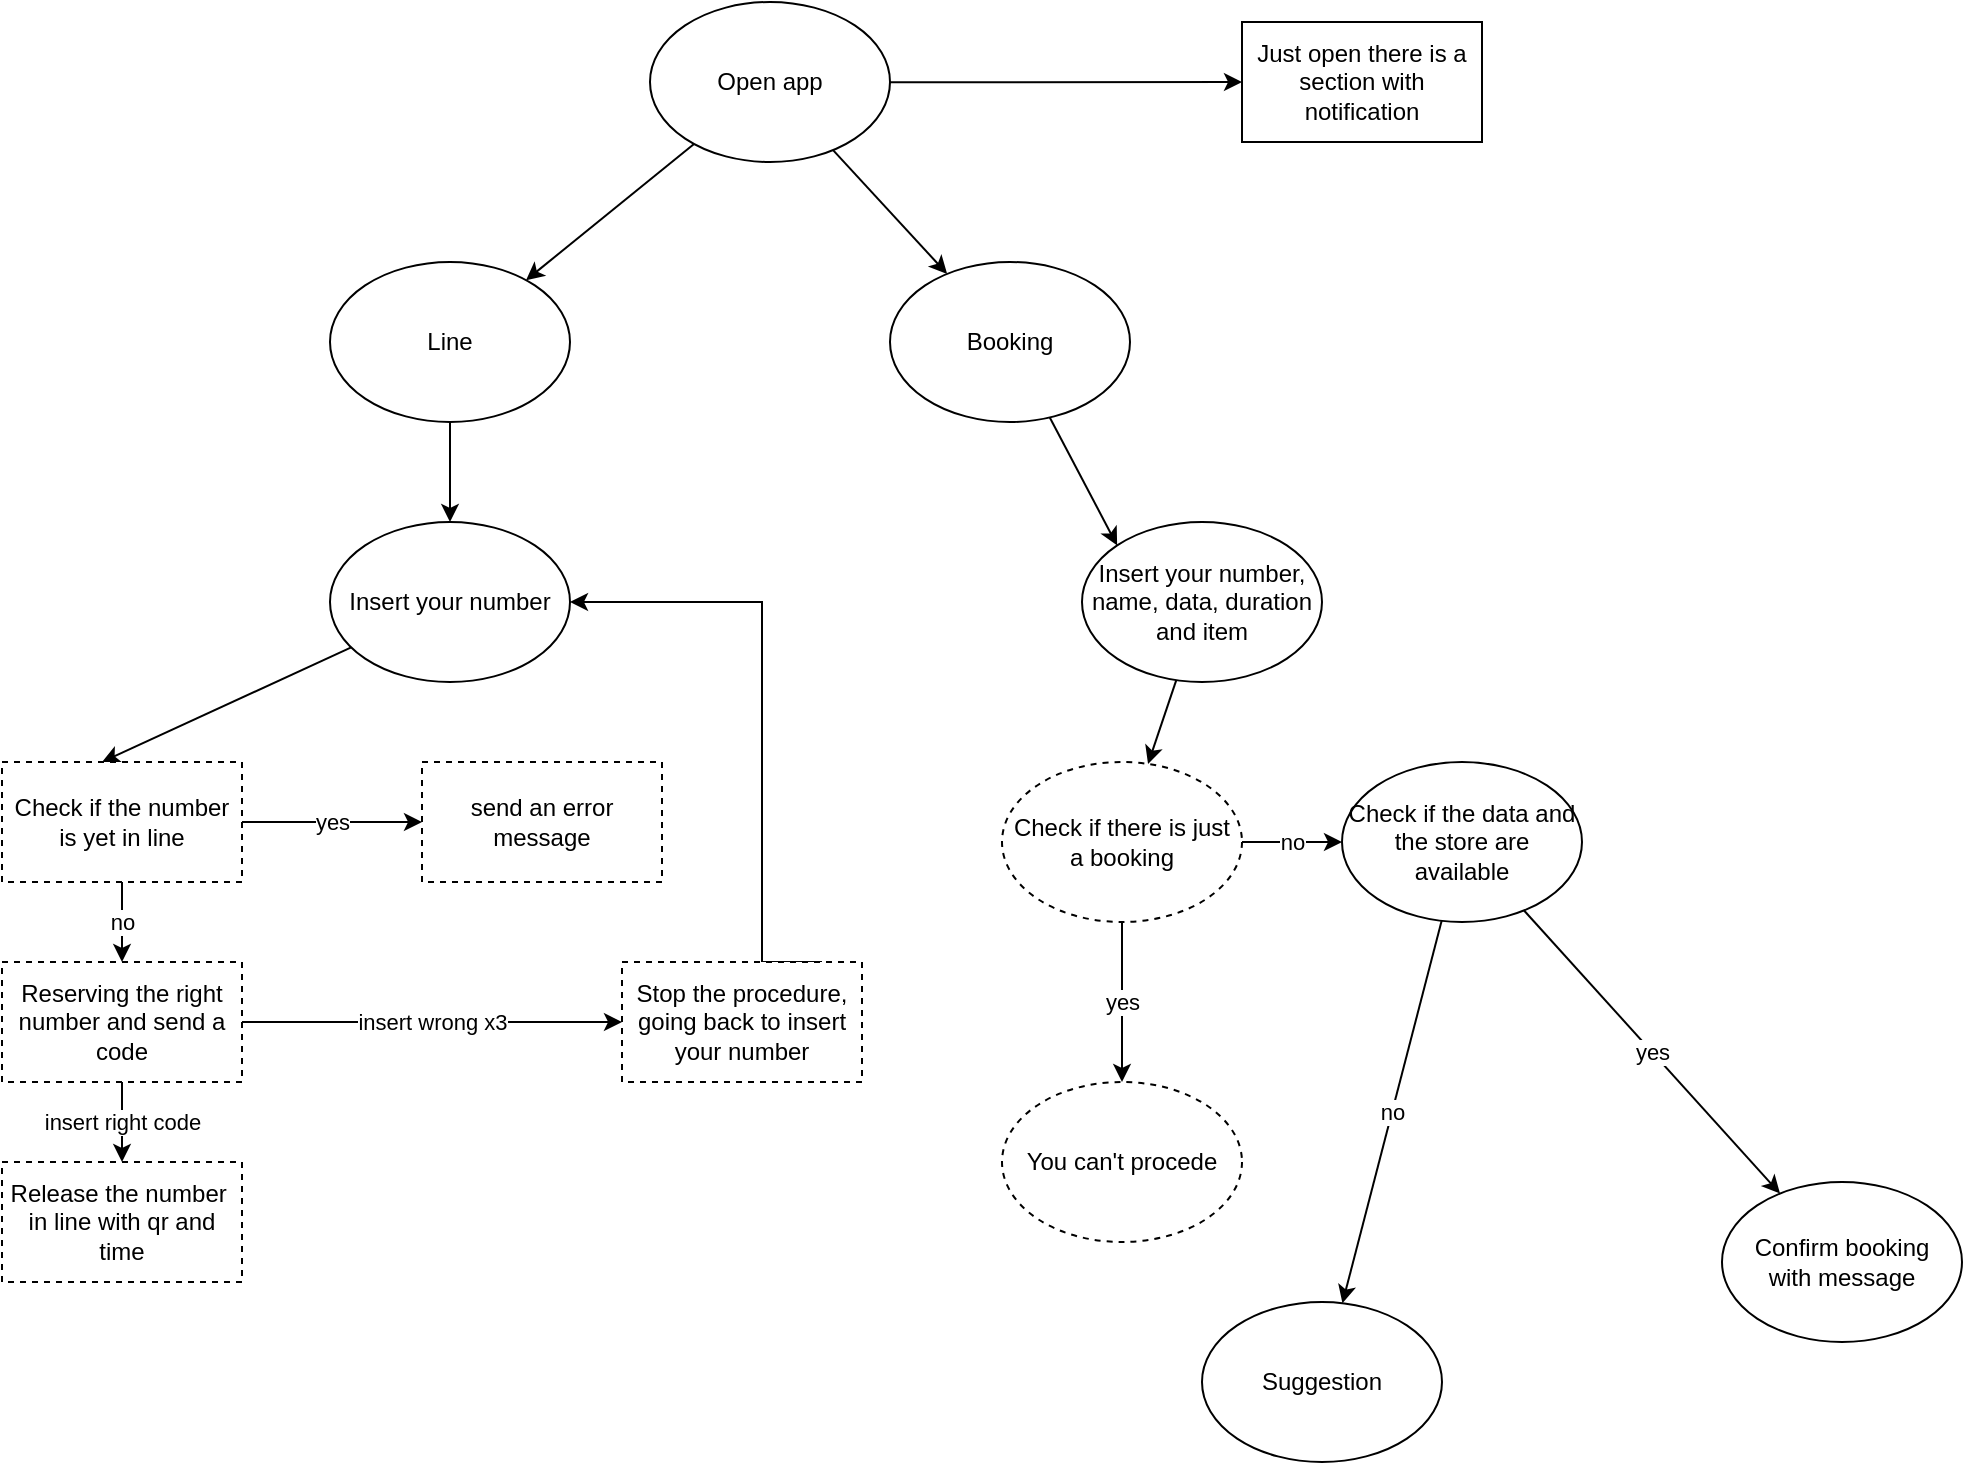 <mxfile version="13.10.4" type="device"><diagram id="RvVQH7C1Fc0LgzGTHHIh" name="Page-1"><mxGraphModel dx="1483" dy="829" grid="1" gridSize="10" guides="1" tooltips="1" connect="1" arrows="1" fold="1" page="1" pageScale="1" pageWidth="827" pageHeight="1169" math="0" shadow="0"><root><mxCell id="0"/><mxCell id="1" parent="0"/><mxCell id="eRrBEsLwTz9tnNLdm6M0-3" style="rounded=0;orthogonalLoop=1;jettySize=auto;html=1;" edge="1" parent="1" source="acO-WZQfBgU0pAjx9Onm-1" target="acO-WZQfBgU0pAjx9Onm-2"><mxGeometry relative="1" as="geometry"/></mxCell><mxCell id="eRrBEsLwTz9tnNLdm6M0-4" style="edgeStyle=none;rounded=0;orthogonalLoop=1;jettySize=auto;html=1;" edge="1" parent="1" source="acO-WZQfBgU0pAjx9Onm-1" target="eRrBEsLwTz9tnNLdm6M0-1"><mxGeometry relative="1" as="geometry"/></mxCell><mxCell id="eRrBEsLwTz9tnNLdm6M0-39" style="edgeStyle=none;rounded=0;orthogonalLoop=1;jettySize=auto;html=1;" edge="1" parent="1" source="acO-WZQfBgU0pAjx9Onm-1" target="eRrBEsLwTz9tnNLdm6M0-40"><mxGeometry relative="1" as="geometry"><mxPoint x="710" y="60" as="targetPoint"/></mxGeometry></mxCell><mxCell id="acO-WZQfBgU0pAjx9Onm-1" value="Open app" style="ellipse;whiteSpace=wrap;html=1;" parent="1" vertex="1"><mxGeometry x="354" y="20" width="120" height="80" as="geometry"/></mxCell><mxCell id="eRrBEsLwTz9tnNLdm6M0-7" style="edgeStyle=none;rounded=0;orthogonalLoop=1;jettySize=auto;html=1;" edge="1" parent="1" source="acO-WZQfBgU0pAjx9Onm-2" target="eRrBEsLwTz9tnNLdm6M0-5"><mxGeometry relative="1" as="geometry"/></mxCell><mxCell id="acO-WZQfBgU0pAjx9Onm-2" value="Line" style="ellipse;whiteSpace=wrap;html=1;" parent="1" vertex="1"><mxGeometry x="194" y="150" width="120" height="80" as="geometry"/></mxCell><mxCell id="eRrBEsLwTz9tnNLdm6M0-23" style="rounded=0;orthogonalLoop=1;jettySize=auto;html=1;entryX=0;entryY=0;entryDx=0;entryDy=0;" edge="1" parent="1" source="eRrBEsLwTz9tnNLdm6M0-1" target="eRrBEsLwTz9tnNLdm6M0-22"><mxGeometry relative="1" as="geometry"/></mxCell><mxCell id="eRrBEsLwTz9tnNLdm6M0-1" value="Booking" style="ellipse;whiteSpace=wrap;html=1;" vertex="1" parent="1"><mxGeometry x="474" y="150" width="120" height="80" as="geometry"/></mxCell><mxCell id="eRrBEsLwTz9tnNLdm6M0-8" style="edgeStyle=none;rounded=0;orthogonalLoop=1;jettySize=auto;html=1;" edge="1" parent="1" source="eRrBEsLwTz9tnNLdm6M0-5"><mxGeometry relative="1" as="geometry"><mxPoint x="80" y="400" as="targetPoint"/></mxGeometry></mxCell><mxCell id="eRrBEsLwTz9tnNLdm6M0-5" value="Insert your number" style="ellipse;whiteSpace=wrap;html=1;" vertex="1" parent="1"><mxGeometry x="194" y="280" width="120" height="80" as="geometry"/></mxCell><mxCell id="eRrBEsLwTz9tnNLdm6M0-13" value="yes" style="edgeStyle=none;rounded=0;orthogonalLoop=1;jettySize=auto;html=1;" edge="1" parent="1" source="eRrBEsLwTz9tnNLdm6M0-12"><mxGeometry relative="1" as="geometry"><mxPoint x="240" y="430" as="targetPoint"/></mxGeometry></mxCell><mxCell id="eRrBEsLwTz9tnNLdm6M0-15" value="no" style="edgeStyle=none;rounded=0;orthogonalLoop=1;jettySize=auto;html=1;" edge="1" parent="1" source="eRrBEsLwTz9tnNLdm6M0-12" target="eRrBEsLwTz9tnNLdm6M0-16"><mxGeometry relative="1" as="geometry"><mxPoint x="90" y="520" as="targetPoint"/></mxGeometry></mxCell><mxCell id="eRrBEsLwTz9tnNLdm6M0-12" value="Check if the number is yet in line" style="rounded=0;whiteSpace=wrap;html=1;dashed=1;" vertex="1" parent="1"><mxGeometry x="30" y="400" width="120" height="60" as="geometry"/></mxCell><mxCell id="eRrBEsLwTz9tnNLdm6M0-14" value="send an error&lt;br&gt;message" style="rounded=0;whiteSpace=wrap;html=1;dashed=1;" vertex="1" parent="1"><mxGeometry x="240" y="400" width="120" height="60" as="geometry"/></mxCell><mxCell id="eRrBEsLwTz9tnNLdm6M0-17" value="insert right code" style="edgeStyle=none;rounded=0;orthogonalLoop=1;jettySize=auto;html=1;" edge="1" parent="1" source="eRrBEsLwTz9tnNLdm6M0-16"><mxGeometry relative="1" as="geometry"><mxPoint x="90" y="600" as="targetPoint"/></mxGeometry></mxCell><mxCell id="eRrBEsLwTz9tnNLdm6M0-19" value="insert wrong x3" style="edgeStyle=none;rounded=0;orthogonalLoop=1;jettySize=auto;html=1;exitX=1;exitY=0.5;exitDx=0;exitDy=0;entryX=0;entryY=0.5;entryDx=0;entryDy=0;" edge="1" parent="1" source="eRrBEsLwTz9tnNLdm6M0-16" target="eRrBEsLwTz9tnNLdm6M0-20"><mxGeometry relative="1" as="geometry"><mxPoint x="360" y="530" as="targetPoint"/></mxGeometry></mxCell><mxCell id="eRrBEsLwTz9tnNLdm6M0-16" value="Reserving the right number and send a code" style="rounded=0;whiteSpace=wrap;html=1;dashed=1;" vertex="1" parent="1"><mxGeometry x="30" y="500" width="120" height="60" as="geometry"/></mxCell><mxCell id="eRrBEsLwTz9tnNLdm6M0-18" value="Release the number&amp;nbsp;&lt;br&gt;in line with qr and time" style="rounded=0;whiteSpace=wrap;html=1;dashed=1;" vertex="1" parent="1"><mxGeometry x="30" y="600" width="120" height="60" as="geometry"/></mxCell><mxCell id="eRrBEsLwTz9tnNLdm6M0-21" style="edgeStyle=orthogonalEdgeStyle;rounded=0;orthogonalLoop=1;jettySize=auto;html=1;" edge="1" parent="1" target="eRrBEsLwTz9tnNLdm6M0-5"><mxGeometry relative="1" as="geometry"><mxPoint x="440" y="500" as="sourcePoint"/><Array as="points"><mxPoint x="410" y="500"/><mxPoint x="410" y="320"/></Array></mxGeometry></mxCell><mxCell id="eRrBEsLwTz9tnNLdm6M0-20" value="Stop the procedure,&lt;br&gt;going back to insert your number" style="rounded=0;whiteSpace=wrap;html=1;dashed=1;" vertex="1" parent="1"><mxGeometry x="340" y="500" width="120" height="60" as="geometry"/></mxCell><mxCell id="eRrBEsLwTz9tnNLdm6M0-24" style="edgeStyle=none;rounded=0;orthogonalLoop=1;jettySize=auto;html=1;" edge="1" parent="1" source="eRrBEsLwTz9tnNLdm6M0-22" target="eRrBEsLwTz9tnNLdm6M0-25"><mxGeometry relative="1" as="geometry"><mxPoint x="590" y="430" as="targetPoint"/></mxGeometry></mxCell><mxCell id="eRrBEsLwTz9tnNLdm6M0-22" value="Insert your number,&lt;br&gt;name, data, duration&lt;br&gt;and item" style="ellipse;whiteSpace=wrap;html=1;" vertex="1" parent="1"><mxGeometry x="570" y="280" width="120" height="80" as="geometry"/></mxCell><mxCell id="eRrBEsLwTz9tnNLdm6M0-27" value="yes" style="edgeStyle=none;rounded=0;orthogonalLoop=1;jettySize=auto;html=1;" edge="1" parent="1" source="eRrBEsLwTz9tnNLdm6M0-25"><mxGeometry relative="1" as="geometry"><mxPoint x="590" y="560" as="targetPoint"/></mxGeometry></mxCell><mxCell id="eRrBEsLwTz9tnNLdm6M0-32" value="no" style="edgeStyle=none;rounded=0;orthogonalLoop=1;jettySize=auto;html=1;" edge="1" parent="1" source="eRrBEsLwTz9tnNLdm6M0-25" target="eRrBEsLwTz9tnNLdm6M0-33"><mxGeometry relative="1" as="geometry"><mxPoint x="720" y="440" as="targetPoint"/></mxGeometry></mxCell><mxCell id="eRrBEsLwTz9tnNLdm6M0-25" value="Check if there is just&lt;br&gt;a booking" style="ellipse;whiteSpace=wrap;html=1;dashed=1;" vertex="1" parent="1"><mxGeometry x="530" y="400" width="120" height="80" as="geometry"/></mxCell><mxCell id="eRrBEsLwTz9tnNLdm6M0-26" style="edgeStyle=none;rounded=0;orthogonalLoop=1;jettySize=auto;html=1;exitX=1;exitY=0.5;exitDx=0;exitDy=0;" edge="1" parent="1" source="eRrBEsLwTz9tnNLdm6M0-20" target="eRrBEsLwTz9tnNLdm6M0-20"><mxGeometry relative="1" as="geometry"/></mxCell><mxCell id="eRrBEsLwTz9tnNLdm6M0-30" value="You can't procede" style="ellipse;whiteSpace=wrap;html=1;dashed=1;" vertex="1" parent="1"><mxGeometry x="530" y="560" width="120" height="80" as="geometry"/></mxCell><mxCell id="eRrBEsLwTz9tnNLdm6M0-35" value="yes" style="edgeStyle=none;rounded=0;orthogonalLoop=1;jettySize=auto;html=1;" edge="1" parent="1" source="eRrBEsLwTz9tnNLdm6M0-33" target="eRrBEsLwTz9tnNLdm6M0-36"><mxGeometry relative="1" as="geometry"><mxPoint x="800" y="730" as="targetPoint"/></mxGeometry></mxCell><mxCell id="eRrBEsLwTz9tnNLdm6M0-37" value="no" style="edgeStyle=none;rounded=0;orthogonalLoop=1;jettySize=auto;html=1;" edge="1" parent="1" source="eRrBEsLwTz9tnNLdm6M0-33" target="eRrBEsLwTz9tnNLdm6M0-38"><mxGeometry relative="1" as="geometry"><mxPoint x="700" y="640" as="targetPoint"/></mxGeometry></mxCell><mxCell id="eRrBEsLwTz9tnNLdm6M0-33" value="Check if the data and&lt;br&gt;the store are available" style="ellipse;whiteSpace=wrap;html=1;" vertex="1" parent="1"><mxGeometry x="700" y="400" width="120" height="80" as="geometry"/></mxCell><mxCell id="eRrBEsLwTz9tnNLdm6M0-36" value="Confirm booking&lt;br&gt;with message" style="ellipse;whiteSpace=wrap;html=1;" vertex="1" parent="1"><mxGeometry x="890" y="610" width="120" height="80" as="geometry"/></mxCell><mxCell id="eRrBEsLwTz9tnNLdm6M0-38" value="Suggestion" style="ellipse;whiteSpace=wrap;html=1;" vertex="1" parent="1"><mxGeometry x="630" y="670" width="120" height="80" as="geometry"/></mxCell><mxCell id="eRrBEsLwTz9tnNLdm6M0-40" value="Just open there is a section with notification" style="rounded=0;whiteSpace=wrap;html=1;" vertex="1" parent="1"><mxGeometry x="650" y="30" width="120" height="60" as="geometry"/></mxCell></root></mxGraphModel></diagram></mxfile>